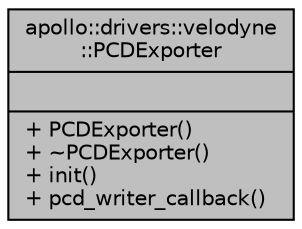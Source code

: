 digraph "apollo::drivers::velodyne::PCDExporter"
{
  edge [fontname="Helvetica",fontsize="10",labelfontname="Helvetica",labelfontsize="10"];
  node [fontname="Helvetica",fontsize="10",shape=record];
  Node1 [label="{apollo::drivers::velodyne\l::PCDExporter\n||+ PCDExporter()\l+ ~PCDExporter()\l+ init()\l+ pcd_writer_callback()\l}",height=0.2,width=0.4,color="black", fillcolor="grey75", style="filled" fontcolor="black"];
}
